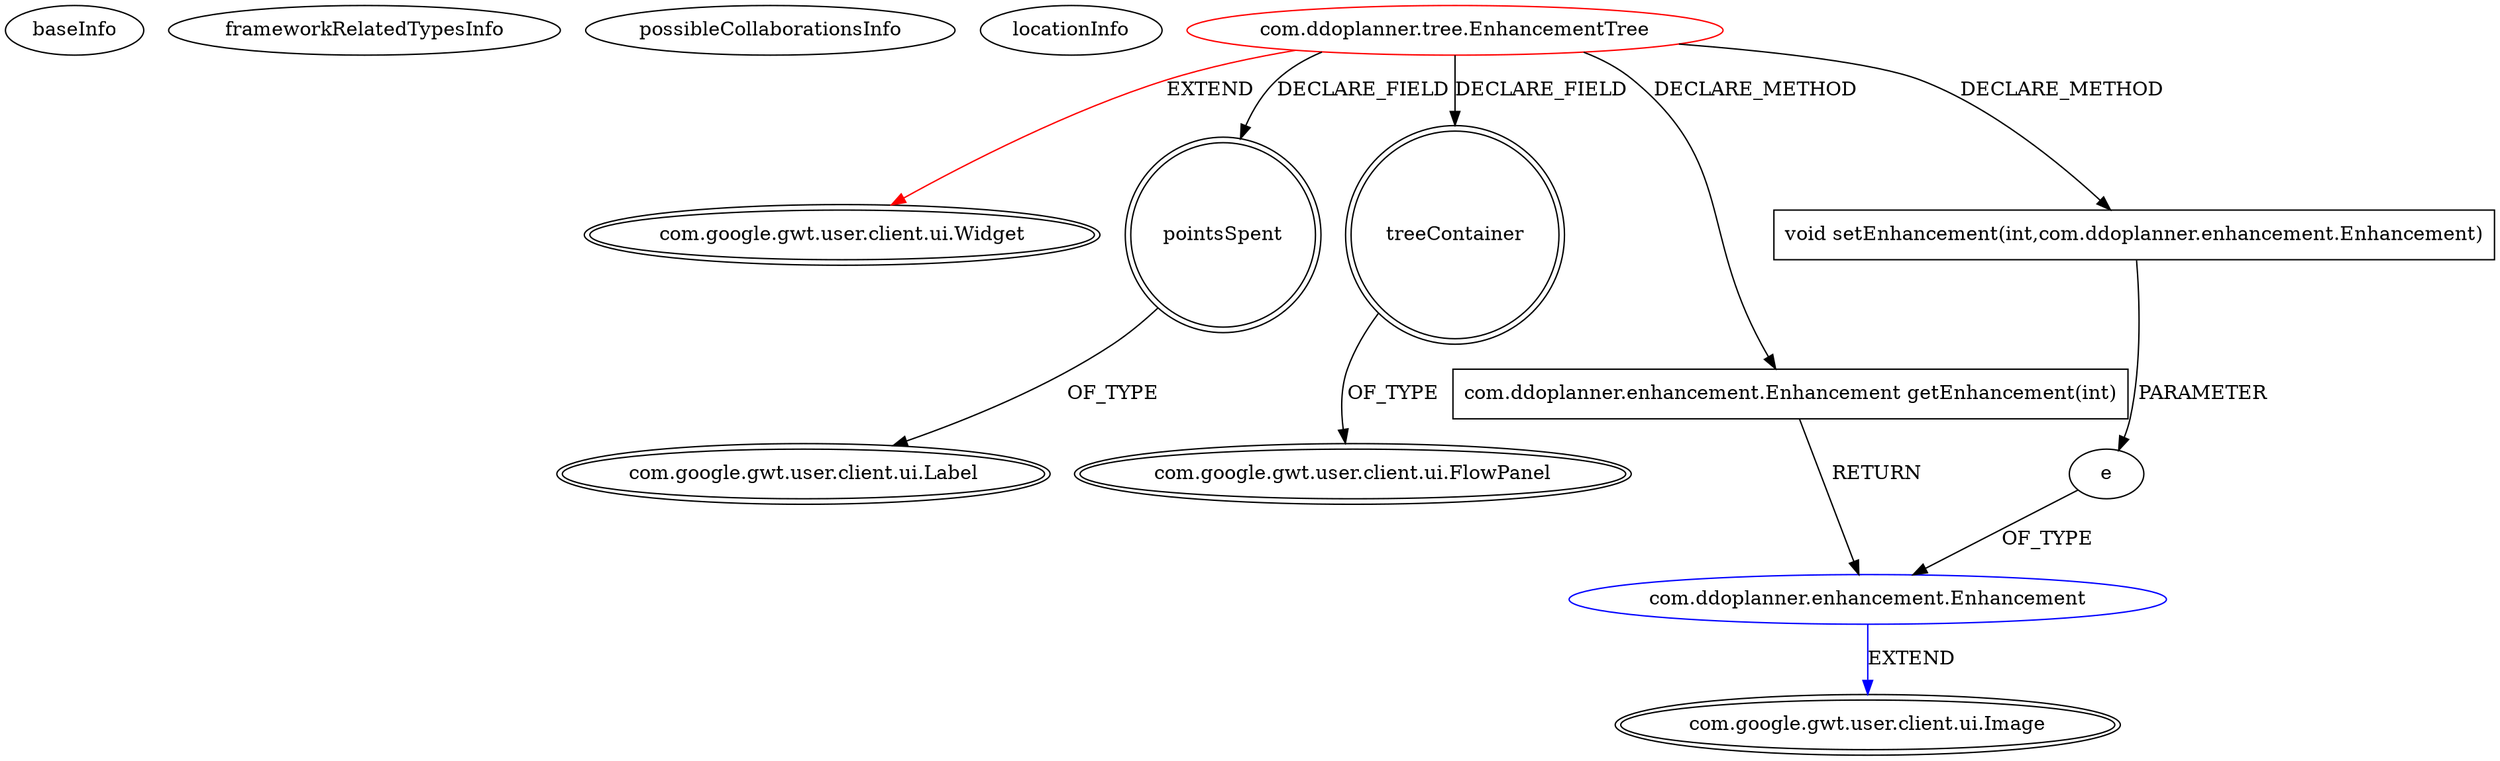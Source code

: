 digraph {
baseInfo[graphId=149,category="extension_graph",isAnonymous=false,possibleRelation=true]
frameworkRelatedTypesInfo[0="com.google.gwt.user.client.ui.Widget"]
possibleCollaborationsInfo[0="149~CLIENT_METHOD_DECLARATION-PARAMETER_DECLARATION-CLIENT_METHOD_DECLARATION-RETURN_TYPE-~com.google.gwt.user.client.ui.Widget ~com.google.gwt.user.client.ui.Image ~false~false"]
locationInfo[projectName="Duke-H--DDOPlanner",filePath="/Duke-H--DDOPlanner/DDOPlanner-master/DDOPlanner/src/com/ddoplanner/tree/EnhancementTree.java",contextSignature="EnhancementTree",graphId="149"]
0[label="com.ddoplanner.tree.EnhancementTree",vertexType="ROOT_CLIENT_CLASS_DECLARATION",isFrameworkType=false,color=red]
1[label="com.google.gwt.user.client.ui.Widget",vertexType="FRAMEWORK_CLASS_TYPE",isFrameworkType=true,peripheries=2]
2[label="pointsSpent",vertexType="FIELD_DECLARATION",isFrameworkType=true,peripheries=2,shape=circle]
3[label="com.google.gwt.user.client.ui.Label",vertexType="FRAMEWORK_CLASS_TYPE",isFrameworkType=true,peripheries=2]
4[label="treeContainer",vertexType="FIELD_DECLARATION",isFrameworkType=true,peripheries=2,shape=circle]
5[label="com.google.gwt.user.client.ui.FlowPanel",vertexType="FRAMEWORK_CLASS_TYPE",isFrameworkType=true,peripheries=2]
11[label="com.ddoplanner.enhancement.Enhancement getEnhancement(int)",vertexType="CLIENT_METHOD_DECLARATION",isFrameworkType=false,shape=box]
12[label="com.ddoplanner.enhancement.Enhancement",vertexType="REFERENCE_CLIENT_CLASS_DECLARATION",isFrameworkType=false,color=blue]
13[label="com.google.gwt.user.client.ui.Image",vertexType="FRAMEWORK_CLASS_TYPE",isFrameworkType=true,peripheries=2]
14[label="void setEnhancement(int,com.ddoplanner.enhancement.Enhancement)",vertexType="CLIENT_METHOD_DECLARATION",isFrameworkType=false,shape=box]
15[label="e",vertexType="PARAMETER_DECLARATION",isFrameworkType=false]
0->1[label="EXTEND",color=red]
0->2[label="DECLARE_FIELD"]
2->3[label="OF_TYPE"]
0->4[label="DECLARE_FIELD"]
4->5[label="OF_TYPE"]
0->11[label="DECLARE_METHOD"]
12->13[label="EXTEND",color=blue]
11->12[label="RETURN"]
0->14[label="DECLARE_METHOD"]
15->12[label="OF_TYPE"]
14->15[label="PARAMETER"]
}
